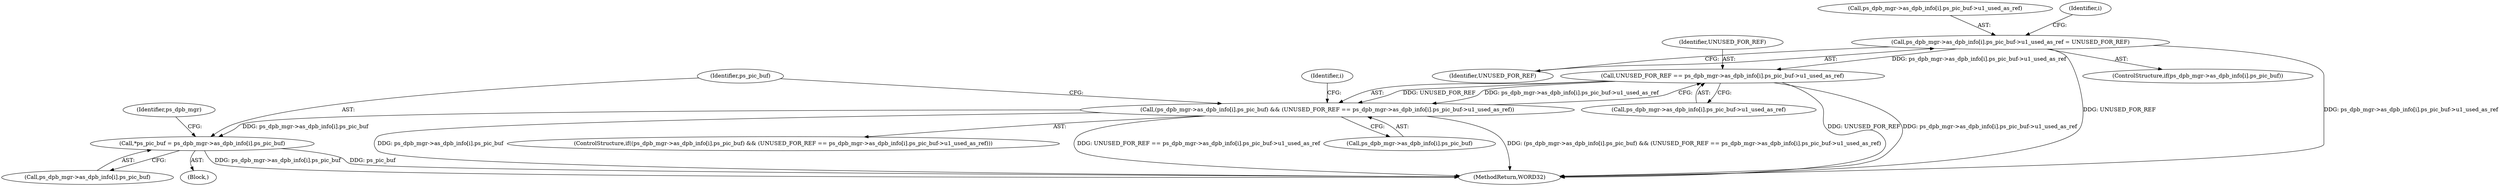 digraph "0_Android_913d9e8d93d6b81bb8eac3fc2c1426651f5b259d_0@pointer" {
"1000479" [label="(Call,ps_dpb_mgr->as_dpb_info[i].ps_pic_buf->u1_used_as_ref = UNUSED_FOR_REF)"];
"1001224" [label="(Call,UNUSED_FOR_REF == ps_dpb_mgr->as_dpb_info[i].ps_pic_buf->u1_used_as_ref)"];
"1001216" [label="(Call,(ps_dpb_mgr->as_dpb_info[i].ps_pic_buf) && (UNUSED_FOR_REF == ps_dpb_mgr->as_dpb_info[i].ps_pic_buf->u1_used_as_ref))"];
"1001237" [label="(Call,*ps_pic_buf = ps_dpb_mgr->as_dpb_info[i].ps_pic_buf)"];
"1001225" [label="(Identifier,UNUSED_FOR_REF)"];
"1001300" [label="(MethodReturn,WORD32)"];
"1001213" [label="(Identifier,i)"];
"1000480" [label="(Call,ps_dpb_mgr->as_dpb_info[i].ps_pic_buf->u1_used_as_ref)"];
"1000489" [label="(Identifier,UNUSED_FOR_REF)"];
"1000469" [label="(Identifier,i)"];
"1001237" [label="(Call,*ps_pic_buf = ps_dpb_mgr->as_dpb_info[i].ps_pic_buf)"];
"1000471" [label="(ControlStructure,if(ps_dpb_mgr->as_dpb_info[i].ps_pic_buf))"];
"1001224" [label="(Call,UNUSED_FOR_REF == ps_dpb_mgr->as_dpb_info[i].ps_pic_buf->u1_used_as_ref)"];
"1001226" [label="(Call,ps_dpb_mgr->as_dpb_info[i].ps_pic_buf->u1_used_as_ref)"];
"1001215" [label="(ControlStructure,if((ps_dpb_mgr->as_dpb_info[i].ps_pic_buf) && (UNUSED_FOR_REF == ps_dpb_mgr->as_dpb_info[i].ps_pic_buf->u1_used_as_ref)))"];
"1001248" [label="(Identifier,ps_dpb_mgr)"];
"1001239" [label="(Call,ps_dpb_mgr->as_dpb_info[i].ps_pic_buf)"];
"1000479" [label="(Call,ps_dpb_mgr->as_dpb_info[i].ps_pic_buf->u1_used_as_ref = UNUSED_FOR_REF)"];
"1001238" [label="(Identifier,ps_pic_buf)"];
"1001235" [label="(Block,)"];
"1001217" [label="(Call,ps_dpb_mgr->as_dpb_info[i].ps_pic_buf)"];
"1001216" [label="(Call,(ps_dpb_mgr->as_dpb_info[i].ps_pic_buf) && (UNUSED_FOR_REF == ps_dpb_mgr->as_dpb_info[i].ps_pic_buf->u1_used_as_ref))"];
"1000479" -> "1000471"  [label="AST: "];
"1000479" -> "1000489"  [label="CFG: "];
"1000480" -> "1000479"  [label="AST: "];
"1000489" -> "1000479"  [label="AST: "];
"1000469" -> "1000479"  [label="CFG: "];
"1000479" -> "1001300"  [label="DDG: UNUSED_FOR_REF"];
"1000479" -> "1001300"  [label="DDG: ps_dpb_mgr->as_dpb_info[i].ps_pic_buf->u1_used_as_ref"];
"1000479" -> "1001224"  [label="DDG: ps_dpb_mgr->as_dpb_info[i].ps_pic_buf->u1_used_as_ref"];
"1001224" -> "1001216"  [label="AST: "];
"1001224" -> "1001226"  [label="CFG: "];
"1001225" -> "1001224"  [label="AST: "];
"1001226" -> "1001224"  [label="AST: "];
"1001216" -> "1001224"  [label="CFG: "];
"1001224" -> "1001300"  [label="DDG: UNUSED_FOR_REF"];
"1001224" -> "1001300"  [label="DDG: ps_dpb_mgr->as_dpb_info[i].ps_pic_buf->u1_used_as_ref"];
"1001224" -> "1001216"  [label="DDG: UNUSED_FOR_REF"];
"1001224" -> "1001216"  [label="DDG: ps_dpb_mgr->as_dpb_info[i].ps_pic_buf->u1_used_as_ref"];
"1001216" -> "1001215"  [label="AST: "];
"1001216" -> "1001217"  [label="CFG: "];
"1001217" -> "1001216"  [label="AST: "];
"1001238" -> "1001216"  [label="CFG: "];
"1001213" -> "1001216"  [label="CFG: "];
"1001216" -> "1001300"  [label="DDG: (ps_dpb_mgr->as_dpb_info[i].ps_pic_buf) && (UNUSED_FOR_REF == ps_dpb_mgr->as_dpb_info[i].ps_pic_buf->u1_used_as_ref)"];
"1001216" -> "1001300"  [label="DDG: ps_dpb_mgr->as_dpb_info[i].ps_pic_buf"];
"1001216" -> "1001300"  [label="DDG: UNUSED_FOR_REF == ps_dpb_mgr->as_dpb_info[i].ps_pic_buf->u1_used_as_ref"];
"1001216" -> "1001237"  [label="DDG: ps_dpb_mgr->as_dpb_info[i].ps_pic_buf"];
"1001237" -> "1001235"  [label="AST: "];
"1001237" -> "1001239"  [label="CFG: "];
"1001238" -> "1001237"  [label="AST: "];
"1001239" -> "1001237"  [label="AST: "];
"1001248" -> "1001237"  [label="CFG: "];
"1001237" -> "1001300"  [label="DDG: ps_dpb_mgr->as_dpb_info[i].ps_pic_buf"];
"1001237" -> "1001300"  [label="DDG: ps_pic_buf"];
}
